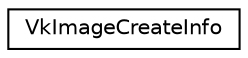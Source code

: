 digraph "Graphical Class Hierarchy"
{
 // LATEX_PDF_SIZE
  edge [fontname="Helvetica",fontsize="10",labelfontname="Helvetica",labelfontsize="10"];
  node [fontname="Helvetica",fontsize="10",shape=record];
  rankdir="LR";
  Node0 [label="VkImageCreateInfo",height=0.2,width=0.4,color="black", fillcolor="white", style="filled",URL="$structVkImageCreateInfo.html",tooltip=" "];
}
